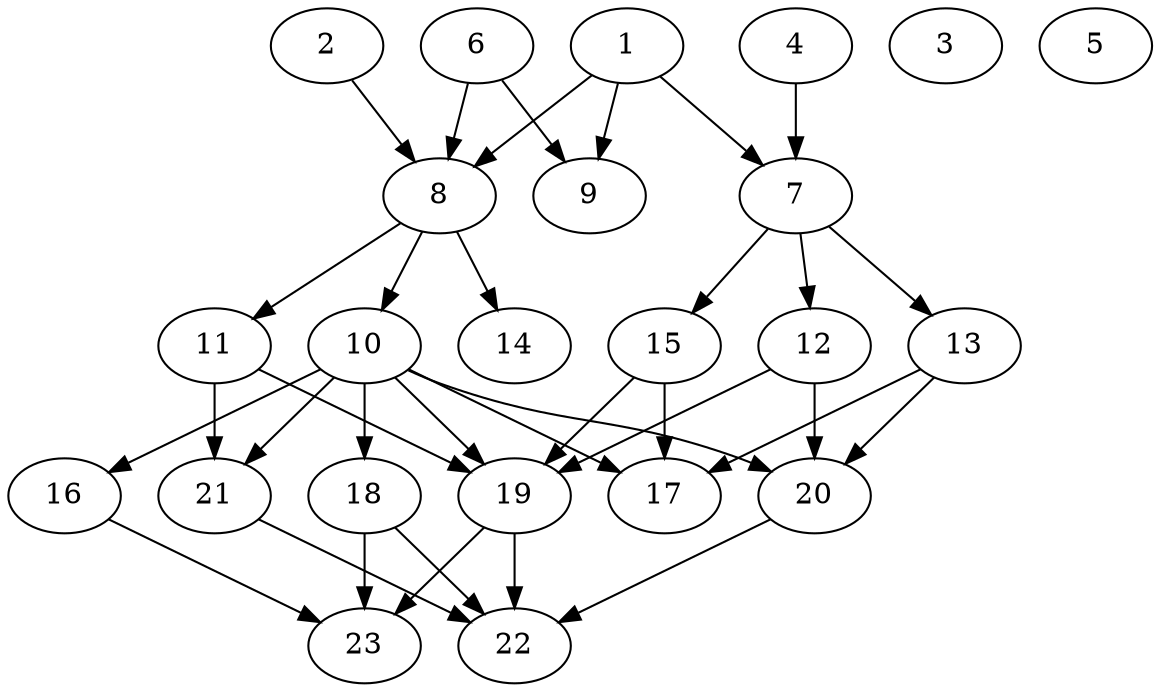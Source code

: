 // DAG (tier=2-normal, mode=data, n=23, ccr=0.438, fat=0.606, density=0.566, regular=0.597, jump=0.183, mindata=2097152, maxdata=16777216)
// DAG automatically generated by daggen at Sun Aug 24 16:33:34 2025
// /home/ermia/Project/Environments/daggen/bin/daggen --dot --ccr 0.438 --fat 0.606 --regular 0.597 --density 0.566 --jump 0.183 --mindata 2097152 --maxdata 16777216 -n 23 
digraph G {
  1 [size="756285593099798400", alpha="0.02", expect_size="378142796549899200"]
  1 -> 7 [size ="277734362185728"]
  1 -> 8 [size ="277734362185728"]
  1 -> 9 [size ="277734362185728"]
  2 [size="2779146761334161408000", alpha="0.13", expect_size="1389573380667080704000"]
  2 -> 8 [size ="1581360821043200"]
  3 [size="3739610490314912", alpha="0.08", expect_size="1869805245157456"]
  4 [size="4590865643175576", alpha="0.07", expect_size="2295432821587788"]
  4 -> 7 [size ="423703967956992"]
  5 [size="18561901089383848", alpha="0.12", expect_size="9280950544691924"]
  6 [size="22747168639981453312", alpha="0.17", expect_size="11373584319990726656"]
  6 -> 8 [size ="64225607155712"]
  6 -> 9 [size ="64225607155712"]
  7 [size="413768090064930209792", alpha="0.09", expect_size="206884045032465104896"]
  7 -> 12 [size ="444216463327232"]
  7 -> 13 [size ="444216463327232"]
  7 -> 15 [size ="444216463327232"]
  8 [size="13885351505266218", alpha="0.17", expect_size="6942675752633109"]
  8 -> 10 [size ="941299536494592"]
  8 -> 11 [size ="941299536494592"]
  8 -> 14 [size ="941299536494592"]
  9 [size="73123977810190704", alpha="0.17", expect_size="36561988905095352"]
  10 [size="125629854961163567104", alpha="0.06", expect_size="62814927480581783552"]
  10 -> 16 [size ="200671282331648"]
  10 -> 17 [size ="200671282331648"]
  10 -> 18 [size ="200671282331648"]
  10 -> 19 [size ="200671282331648"]
  10 -> 20 [size ="200671282331648"]
  10 -> 21 [size ="200671282331648"]
  11 [size="12719155666302936", alpha="0.19", expect_size="6359577833151468"]
  11 -> 19 [size ="961129928982528"]
  11 -> 21 [size ="961129928982528"]
  12 [size="5385262376421471", alpha="0.12", expect_size="2692631188210735"]
  12 -> 19 [size ="141908143767552"]
  12 -> 20 [size ="141908143767552"]
  13 [size="4091283219707399766016", alpha="0.20", expect_size="2045641609853699883008"]
  13 -> 17 [size ="2046427437989888"]
  13 -> 20 [size ="2046427437989888"]
  14 [size="344244215295272448", alpha="0.11", expect_size="172122107647636224"]
  15 [size="1509742489606813646848", alpha="0.05", expect_size="754871244803406823424"]
  15 -> 17 [size ="1052830777475072"]
  15 -> 19 [size ="1052830777475072"]
  16 [size="792977800010825465856", alpha="0.11", expect_size="396488900005412732928"]
  16 -> 23 [size ="685378809888768"]
  17 [size="696785870384164992", alpha="0.20", expect_size="348392935192082496"]
  18 [size="113051887624941207552", alpha="0.16", expect_size="56525943812470603776"]
  18 -> 22 [size ="187043174940672"]
  18 -> 23 [size ="187043174940672"]
  19 [size="13917105525280997376", alpha="0.03", expect_size="6958552762640498688"]
  19 -> 22 [size ="46286669611008"]
  19 -> 23 [size ="46286669611008"]
  20 [size="8623760456675856", alpha="0.10", expect_size="4311880228337928"]
  20 -> 22 [size ="821503226544128"]
  21 [size="1324991974650123649024", alpha="0.16", expect_size="662495987325061824512"]
  21 -> 22 [size ="965084822110208"]
  22 [size="22140971430842288", alpha="0.04", expect_size="11070485715421144"]
  23 [size="1511727515335732224", alpha="0.04", expect_size="755863757667866112"]
}